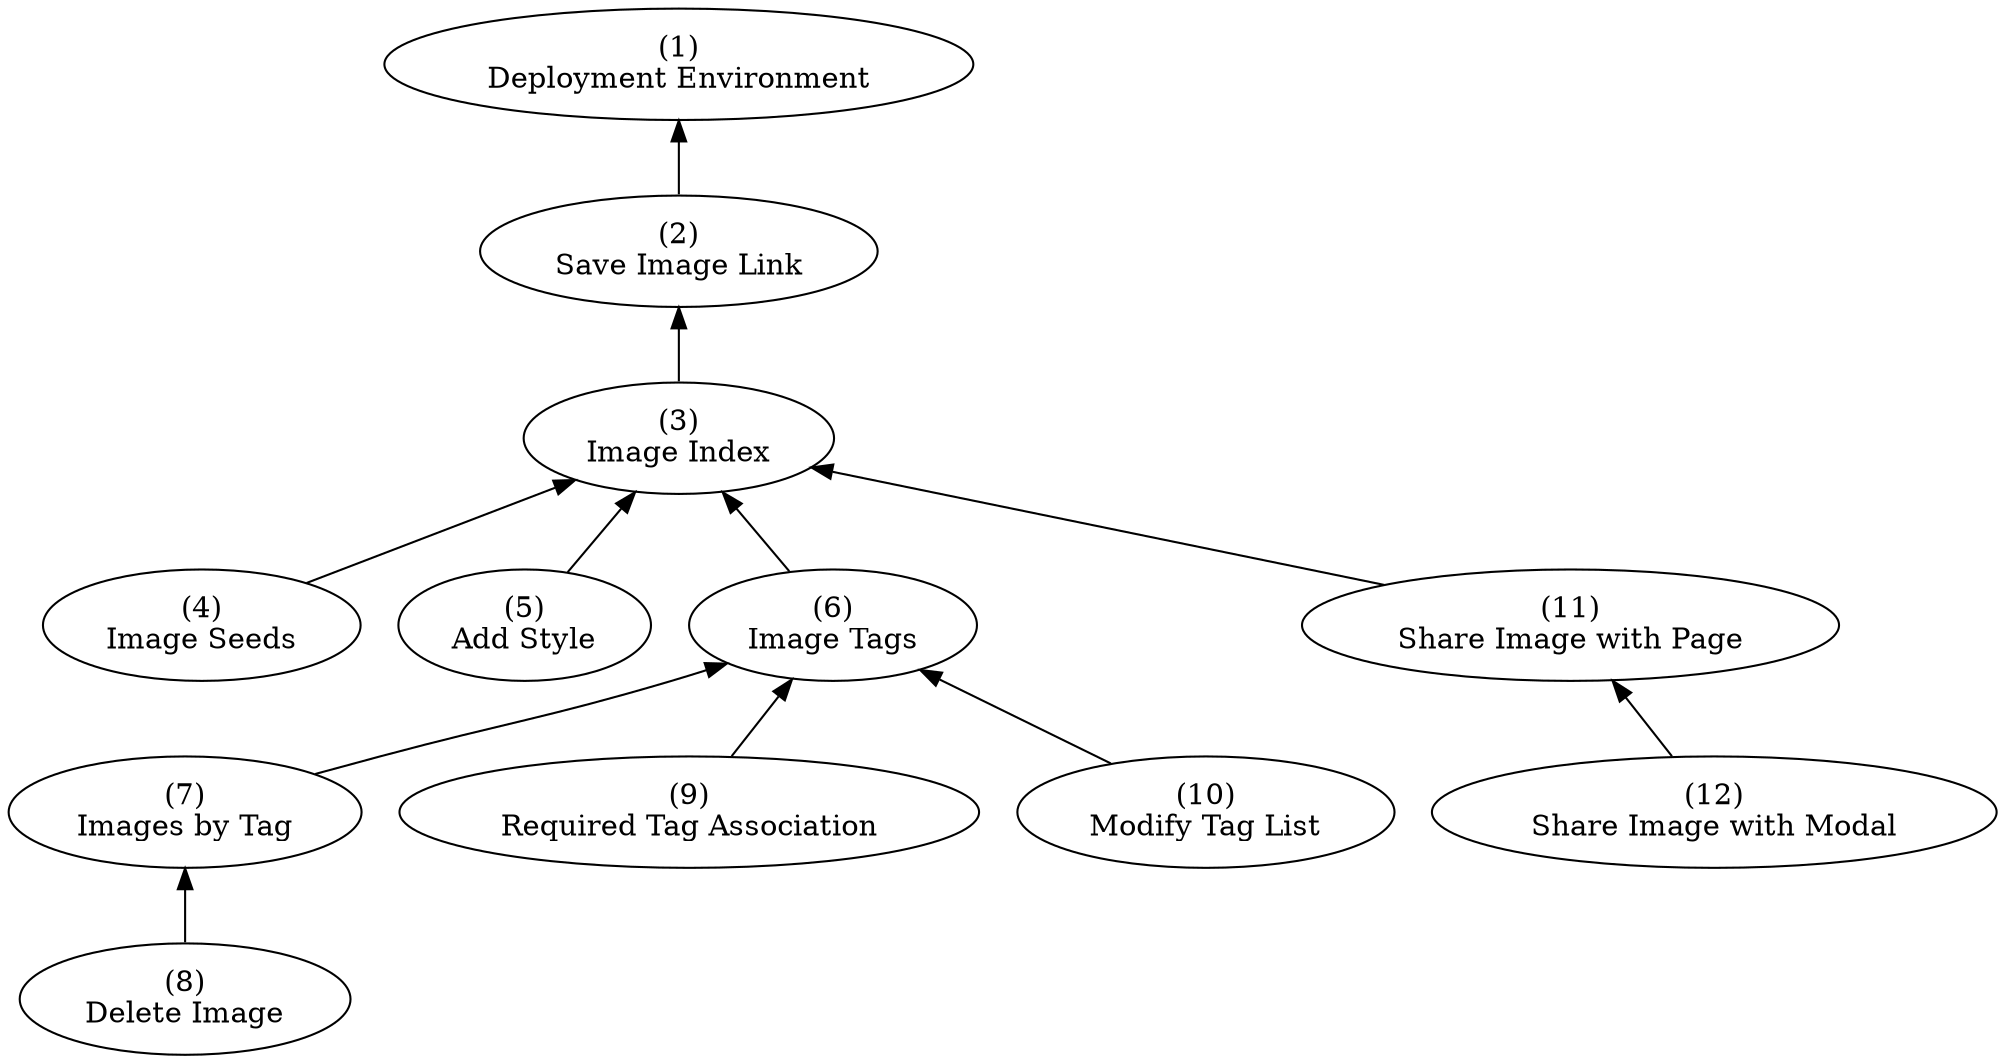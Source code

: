 digraph Dependencies {
  rankdir=BT;

  "Deployment Environment" [label="(1)\nDeployment Environment"]
  "Save Image Link" [label="(2)\nSave Image Link"]
  "Image Index" [label="(3)\nImage Index"]
  "Image Seeds" [label="(4)\nImage Seeds"]
  "Add Style" [label="(5)\nAdd Style"]
  "Image Tags" [label="(6)\nImage Tags"]
  "Images by Tag" [label="(7)\nImages by Tag"]
  "Delete Image" [label="(8)\nDelete Image"]
  "Required Tag Association" [label="(9)\nRequired Tag Association"]
  "Modify Tag List" [label="(10)\nModify Tag List"]
  "Share Image with Page" [label="(11)\nShare Image with Page"]
  "Share Image with Modal" [label="(12)\nShare Image with Modal"]

  "Add Style" -> "Image Index"
  "Delete Image" -> "Images by Tag"
  "Image Index" -> "Save Image Link"
  "Image Seeds" -> "Image Index"
  "Image Tags" -> "Image Index"
  "Images by Tag" -> "Image Tags"
  "Modify Tag List" -> "Image Tags"
  "Required Tag Association" -> "Image Tags"
  "Save Image Link" -> "Deployment Environment"
  "Share Image with Page" -> "Image Index"
  "Share Image with Modal" -> "Share Image with Page"
}
